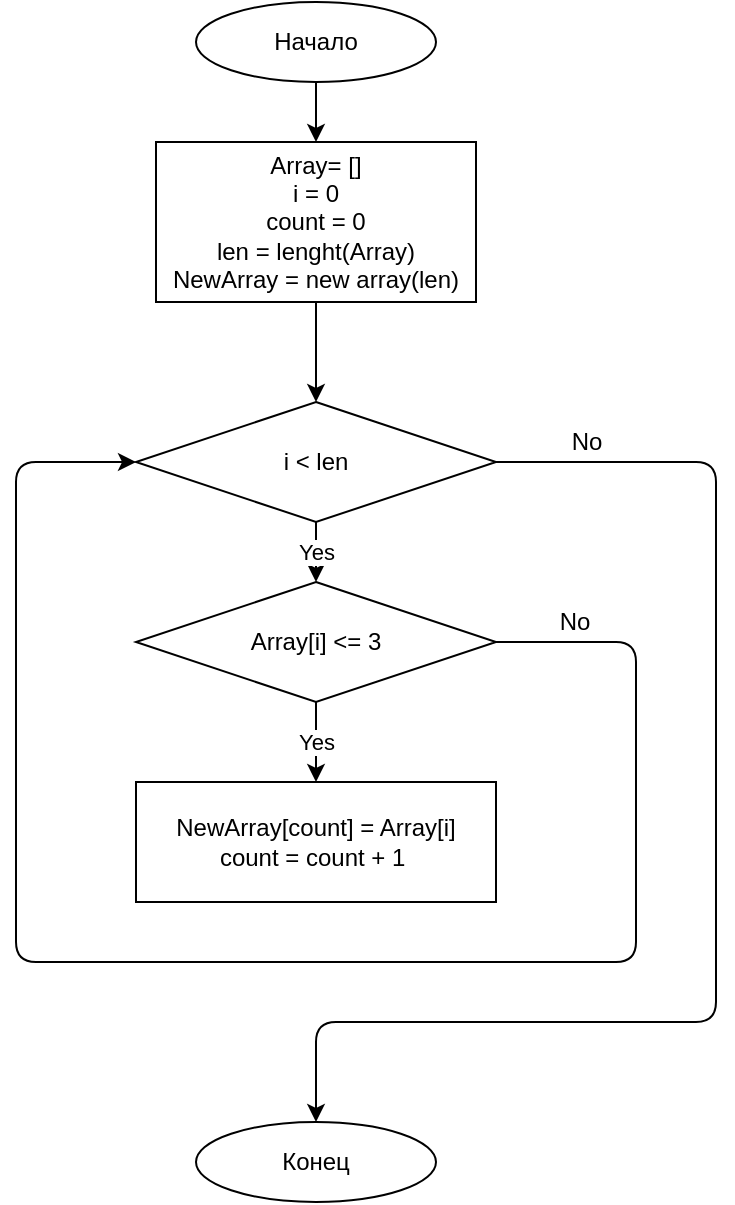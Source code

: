 <mxfile>
    <diagram id="T-dpaoc2aTGk_e_3irwg" name="Страница 1">
        <mxGraphModel dx="663" dy="574" grid="1" gridSize="10" guides="1" tooltips="1" connect="1" arrows="1" fold="1" page="1" pageScale="1" pageWidth="827" pageHeight="1169" math="0" shadow="0">
            <root>
                <mxCell id="0"/>
                <mxCell id="1" parent="0"/>
                <mxCell id="5" value="" style="edgeStyle=none;html=1;" edge="1" parent="1" source="2" target="4">
                    <mxGeometry relative="1" as="geometry"/>
                </mxCell>
                <mxCell id="2" value="Начало" style="ellipse;whiteSpace=wrap;html=1;" vertex="1" parent="1">
                    <mxGeometry x="240" y="20" width="120" height="40" as="geometry"/>
                </mxCell>
                <mxCell id="3" value="Конец" style="ellipse;whiteSpace=wrap;html=1;" vertex="1" parent="1">
                    <mxGeometry x="240" y="580" width="120" height="40" as="geometry"/>
                </mxCell>
                <mxCell id="7" value="" style="edgeStyle=none;html=1;" edge="1" parent="1" source="4" target="6">
                    <mxGeometry relative="1" as="geometry"/>
                </mxCell>
                <mxCell id="4" value="Array= []&lt;br&gt;i = 0&lt;br&gt;count = 0&lt;br&gt;len = lenght(Array)&lt;br&gt;NewArray = new array(len)" style="rounded=0;whiteSpace=wrap;html=1;" vertex="1" parent="1">
                    <mxGeometry x="220" y="90" width="160" height="80" as="geometry"/>
                </mxCell>
                <mxCell id="9" value="Yes" style="edgeStyle=none;html=1;" edge="1" parent="1" target="8">
                    <mxGeometry relative="1" as="geometry">
                        <mxPoint x="300" y="280" as="sourcePoint"/>
                    </mxGeometry>
                </mxCell>
                <mxCell id="6" value="i &amp;lt; len" style="rhombus;whiteSpace=wrap;html=1;rounded=0;" vertex="1" parent="1">
                    <mxGeometry x="210" y="220" width="180" height="60" as="geometry"/>
                </mxCell>
                <mxCell id="11" value="Yes" style="edgeStyle=none;html=1;" edge="1" parent="1" source="8" target="10">
                    <mxGeometry relative="1" as="geometry"/>
                </mxCell>
                <mxCell id="8" value="Array[i] &amp;lt;= 3" style="rhombus;whiteSpace=wrap;html=1;rounded=0;" vertex="1" parent="1">
                    <mxGeometry x="210" y="310" width="180" height="60" as="geometry"/>
                </mxCell>
                <mxCell id="10" value="NewArray[count] = Array[i]&lt;br&gt;count = count + 1&amp;nbsp;" style="whiteSpace=wrap;html=1;rounded=0;" vertex="1" parent="1">
                    <mxGeometry x="210" y="410" width="180" height="60" as="geometry"/>
                </mxCell>
                <mxCell id="12" value="" style="endArrow=classic;html=1;exitX=1;exitY=0.5;exitDx=0;exitDy=0;entryX=0;entryY=0.5;entryDx=0;entryDy=0;" edge="1" parent="1" source="8" target="6">
                    <mxGeometry width="50" height="50" relative="1" as="geometry">
                        <mxPoint x="380" y="380" as="sourcePoint"/>
                        <mxPoint x="150" y="220" as="targetPoint"/>
                        <Array as="points">
                            <mxPoint x="460" y="340"/>
                            <mxPoint x="460" y="500"/>
                            <mxPoint x="150" y="500"/>
                            <mxPoint x="150" y="250"/>
                        </Array>
                    </mxGeometry>
                </mxCell>
                <mxCell id="14" value="No" style="text;html=1;align=center;verticalAlign=middle;resizable=0;points=[];autosize=1;strokeColor=none;fillColor=none;" vertex="1" parent="1">
                    <mxGeometry x="420" y="230" width="30" height="20" as="geometry"/>
                </mxCell>
                <mxCell id="16" value="" style="endArrow=classic;html=1;exitX=1;exitY=0.5;exitDx=0;exitDy=0;" edge="1" parent="1" source="6">
                    <mxGeometry width="50" height="50" relative="1" as="geometry">
                        <mxPoint x="380" y="280" as="sourcePoint"/>
                        <mxPoint x="300" y="580" as="targetPoint"/>
                        <Array as="points">
                            <mxPoint x="500" y="250"/>
                            <mxPoint x="500" y="530"/>
                            <mxPoint x="300" y="530"/>
                        </Array>
                    </mxGeometry>
                </mxCell>
                <mxCell id="17" value="No" style="text;html=1;align=center;verticalAlign=middle;resizable=0;points=[];autosize=1;strokeColor=none;fillColor=none;" vertex="1" parent="1">
                    <mxGeometry x="414" y="320" width="30" height="20" as="geometry"/>
                </mxCell>
            </root>
        </mxGraphModel>
    </diagram>
</mxfile>